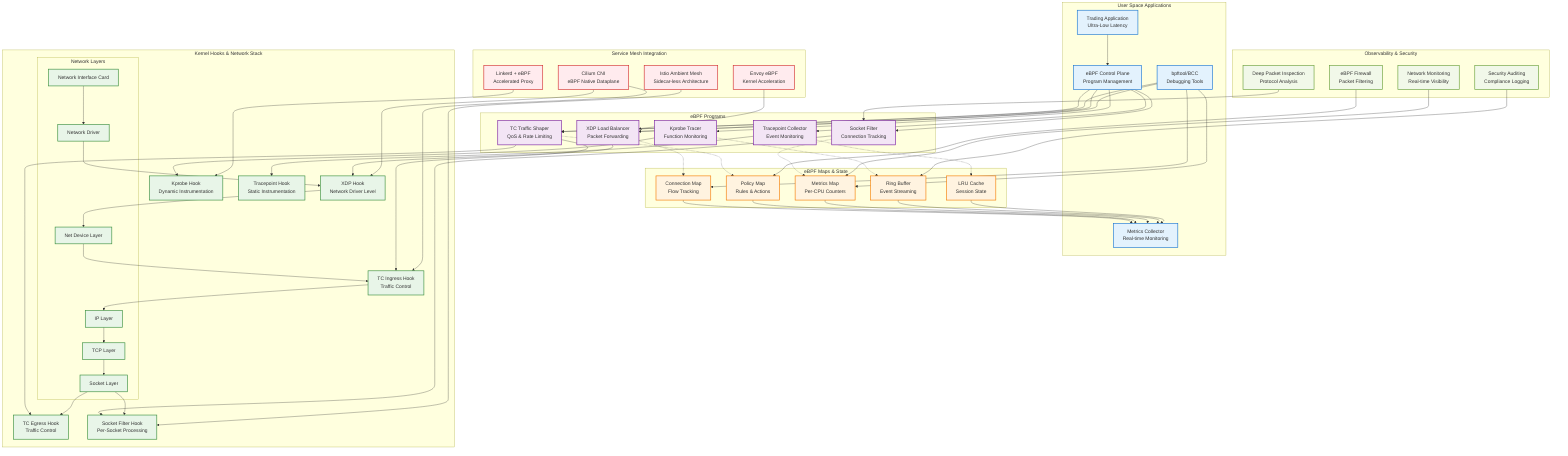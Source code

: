 graph TB
    subgraph "User Space Applications"
        TRADING[Trading Application<br/>Ultra-Low Latency]
        CTRL[eBPF Control Plane<br/>Program Management]
        METRICS[Metrics Collector<br/>Real-time Monitoring]
        CLI[bpftool/BCC<br/>Debugging Tools]
    end
    
    subgraph "eBPF Programs"
        XDP_PROG[XDP Load Balancer<br/>Packet Forwarding]
        TC_PROG[TC Traffic Shaper<br/>QoS & Rate Limiting]
        SOCK_PROG[Socket Filter<br/>Connection Tracking]
        KPROBE_PROG[Kprobe Tracer<br/>Function Monitoring]
        TRACE_PROG[Tracepoint Collector<br/>Event Monitoring]
    end
    
    subgraph "Kernel Hooks & Network Stack"
        XDP[XDP Hook<br/>Network Driver Level]
        TC_INGRESS[TC Ingress Hook<br/>Traffic Control]
        TC_EGRESS[TC Egress Hook<br/>Traffic Control]
        SOCKET[Socket Filter Hook<br/>Per-Socket Processing]
        KPROBE[Kprobe Hook<br/>Dynamic Instrumentation]
        TRACEPOINT[Tracepoint Hook<br/>Static Instrumentation]
        
        subgraph "Network Layers"
            NIC[Network Interface Card]
            DRIVER[Network Driver]
            NETDEV[Net Device Layer]
            IP_LAYER[IP Layer]
            TCP_LAYER[TCP Layer]
            SOCK_LAYER[Socket Layer]
        end
    end
    
    subgraph "eBPF Maps & State"
        CONN_MAP[Connection Map<br/>Flow Tracking]
        POLICY_MAP[Policy Map<br/>Rules & Actions]
        METRICS_MAP[Metrics Map<br/>Per-CPU Counters]
        RING_BUF[Ring Buffer<br/>Event Streaming]
        LRU_MAP[LRU Cache<br/>Session State]
    end
    
    subgraph "Service Mesh Integration"
        CILIUM[Cilium CNI<br/>eBPF Native Dataplane]
        ISTIO_AMBIENT[Istio Ambient Mesh<br/>Sidecar-less Architecture]
        LINKERD[Linkerd + eBPF<br/>Accelerated Proxy]
        ENVOY_ACCEL[Envoy eBPF<br/>Kernel Acceleration]
    end
    
    subgraph "Observability & Security"
        MONITOR[Network Monitoring<br/>Real-time Visibility]
        FIREWALL[eBPF Firewall<br/>Packet Filtering]
        DPI[Deep Packet Inspection<br/>Protocol Analysis]
        AUDIT[Security Auditing<br/>Compliance Logging]
    end
    
    %% User space to eBPF programs
    TRADING --> CTRL
    CTRL --> XDP_PROG
    CTRL --> TC_PROG
    CTRL --> SOCK_PROG
    CTRL --> KPROBE_PROG
    CTRL --> TRACE_PROG
    
    %% eBPF programs to kernel hooks
    XDP_PROG --> XDP
    TC_PROG --> TC_INGRESS
    TC_PROG --> TC_EGRESS
    SOCK_PROG --> SOCKET
    KPROBE_PROG --> KPROBE
    TRACE_PROG --> TRACEPOINT
    
    %% Network stack flow
    NIC --> DRIVER
    DRIVER --> XDP
    XDP --> NETDEV
    NETDEV --> TC_INGRESS
    TC_INGRESS --> IP_LAYER
    IP_LAYER --> TCP_LAYER
    TCP_LAYER --> SOCK_LAYER
    SOCK_LAYER --> SOCKET
    SOCK_LAYER --> TC_EGRESS
    
    %% eBPF maps interaction
    XDP_PROG -.-> CONN_MAP
    TC_PROG -.-> POLICY_MAP
    SOCK_PROG -.-> METRICS_MAP
    KPROBE_PROG -.-> RING_BUF
    TRACE_PROG -.-> LRU_MAP
    
    %% Maps to user space
    CONN_MAP --> METRICS
    POLICY_MAP --> METRICS
    METRICS_MAP --> METRICS
    RING_BUF --> METRICS
    LRU_MAP --> METRICS
    
    %% Service mesh integration
    CILIUM --> XDP
    CILIUM --> TC_INGRESS
    ISTIO_AMBIENT --> SOCKET
    LINKERD --> KPROBE
    ENVOY_ACCEL --> XDP_PROG
    
    %% Observability integration
    MONITOR --> METRICS_MAP
    FIREWALL --> POLICY_MAP
    DPI --> SOCK_PROG
    AUDIT --> RING_BUF
    
    %% Debugging tools
    CLI --> XDP_PROG
    CLI --> TC_PROG
    CLI --> CONN_MAP
    CLI --> METRICS_MAP
    
    %% Styling
    classDef userStyle fill:#E3F2FD,stroke:#1976D2,stroke-width:2px
    classDef programStyle fill:#F3E5F5,stroke:#7B1FA2,stroke-width:2px
    classDef kernelStyle fill:#E8F5E8,stroke:#388E3C,stroke-width:2px
    classDef mapStyle fill:#FFF3E0,stroke:#F57C00,stroke-width:2px
    classDef meshStyle fill:#FFEBEE,stroke:#D32F2F,stroke-width:2px
    classDef obsStyle fill:#F1F8E9,stroke:#689F38,stroke-width:2px
    
    class TRADING,CTRL,METRICS,CLI userStyle
    class XDP_PROG,TC_PROG,SOCK_PROG,KPROBE_PROG,TRACE_PROG programStyle
    class XDP,TC_INGRESS,TC_EGRESS,SOCKET,KPROBE,TRACEPOINT,NIC,DRIVER,NETDEV,IP_LAYER,TCP_LAYER,SOCK_LAYER kernelStyle
    class CONN_MAP,POLICY_MAP,METRICS_MAP,RING_BUF,LRU_MAP mapStyle
    class CILIUM,ISTIO_AMBIENT,LINKERD,ENVOY_ACCEL meshStyle
    class MONITOR,FIREWALL,DPI,AUDIT obsStyle
